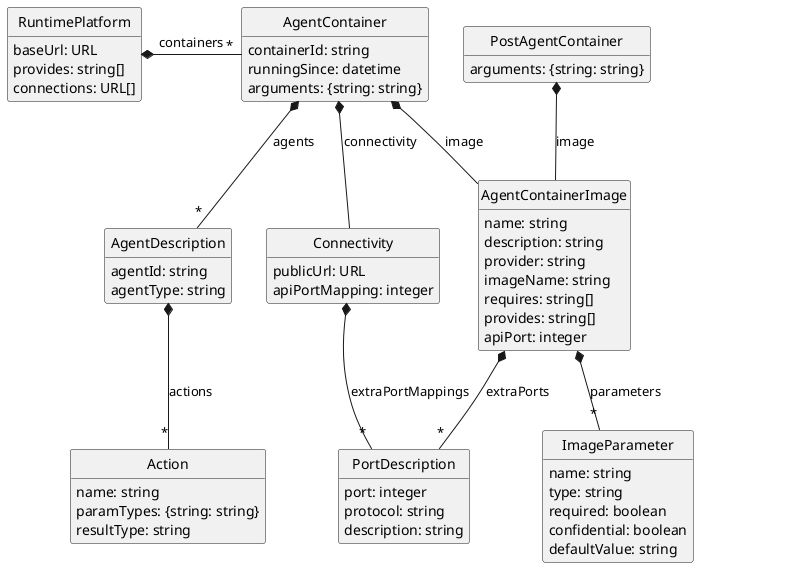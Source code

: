 @startuml models
'https://plantuml.com/sequence-diagram

hide empty methods
hide circle


class RuntimePlatform {
    baseUrl: URL
    provides: string[]
    connections: URL[]
}
RuntimePlatform *- "*" AgentContainer: containers


class PostAgentContainer {
    arguments: {string: string}
}
PostAgentContainer *-- AgentContainerImage: image

class AgentContainer {
    containerId: string
    runningSince: datetime
    arguments: {string: string}
}
AgentContainer *-- "*" AgentDescription: agents
AgentContainer *--  AgentContainerImage: image
AgentContainer *-- Connectivity: connectivity

class Connectivity {
    publicUrl: URL
    apiPortMapping: integer
}
Connectivity *-- "*" PortDescription: extraPortMappings


class AgentContainerImage {
    name: string
    description: string
    provider: string
    imageName: string
    requires: string[]
    provides: string[]
    apiPort: integer
}
AgentContainerImage *-- "*" PortDescription: extraPorts
AgentContainerImage *-- "*" ImageParameter: parameters

class PortDescription {
    port: integer
    protocol: string
    description: string
}
' actually "port" is not an attribute but the key in a hash map

class ImageParameter {
    name: string
    type: string
    required: boolean
    confidential: boolean
    defaultValue: string
}

class AgentDescription {
    agentId: string
    agentType: string
}
AgentDescription *-- "*" Action: actions


class Action {
    name: string
    paramTypes: {string: string}
    resultType: string
}
' actually, the attributes are called "parameters" and "result", but adding "types" might be clearer

class Message {
    payload: json
    replyTo: string
}
hide Message

@enduml
